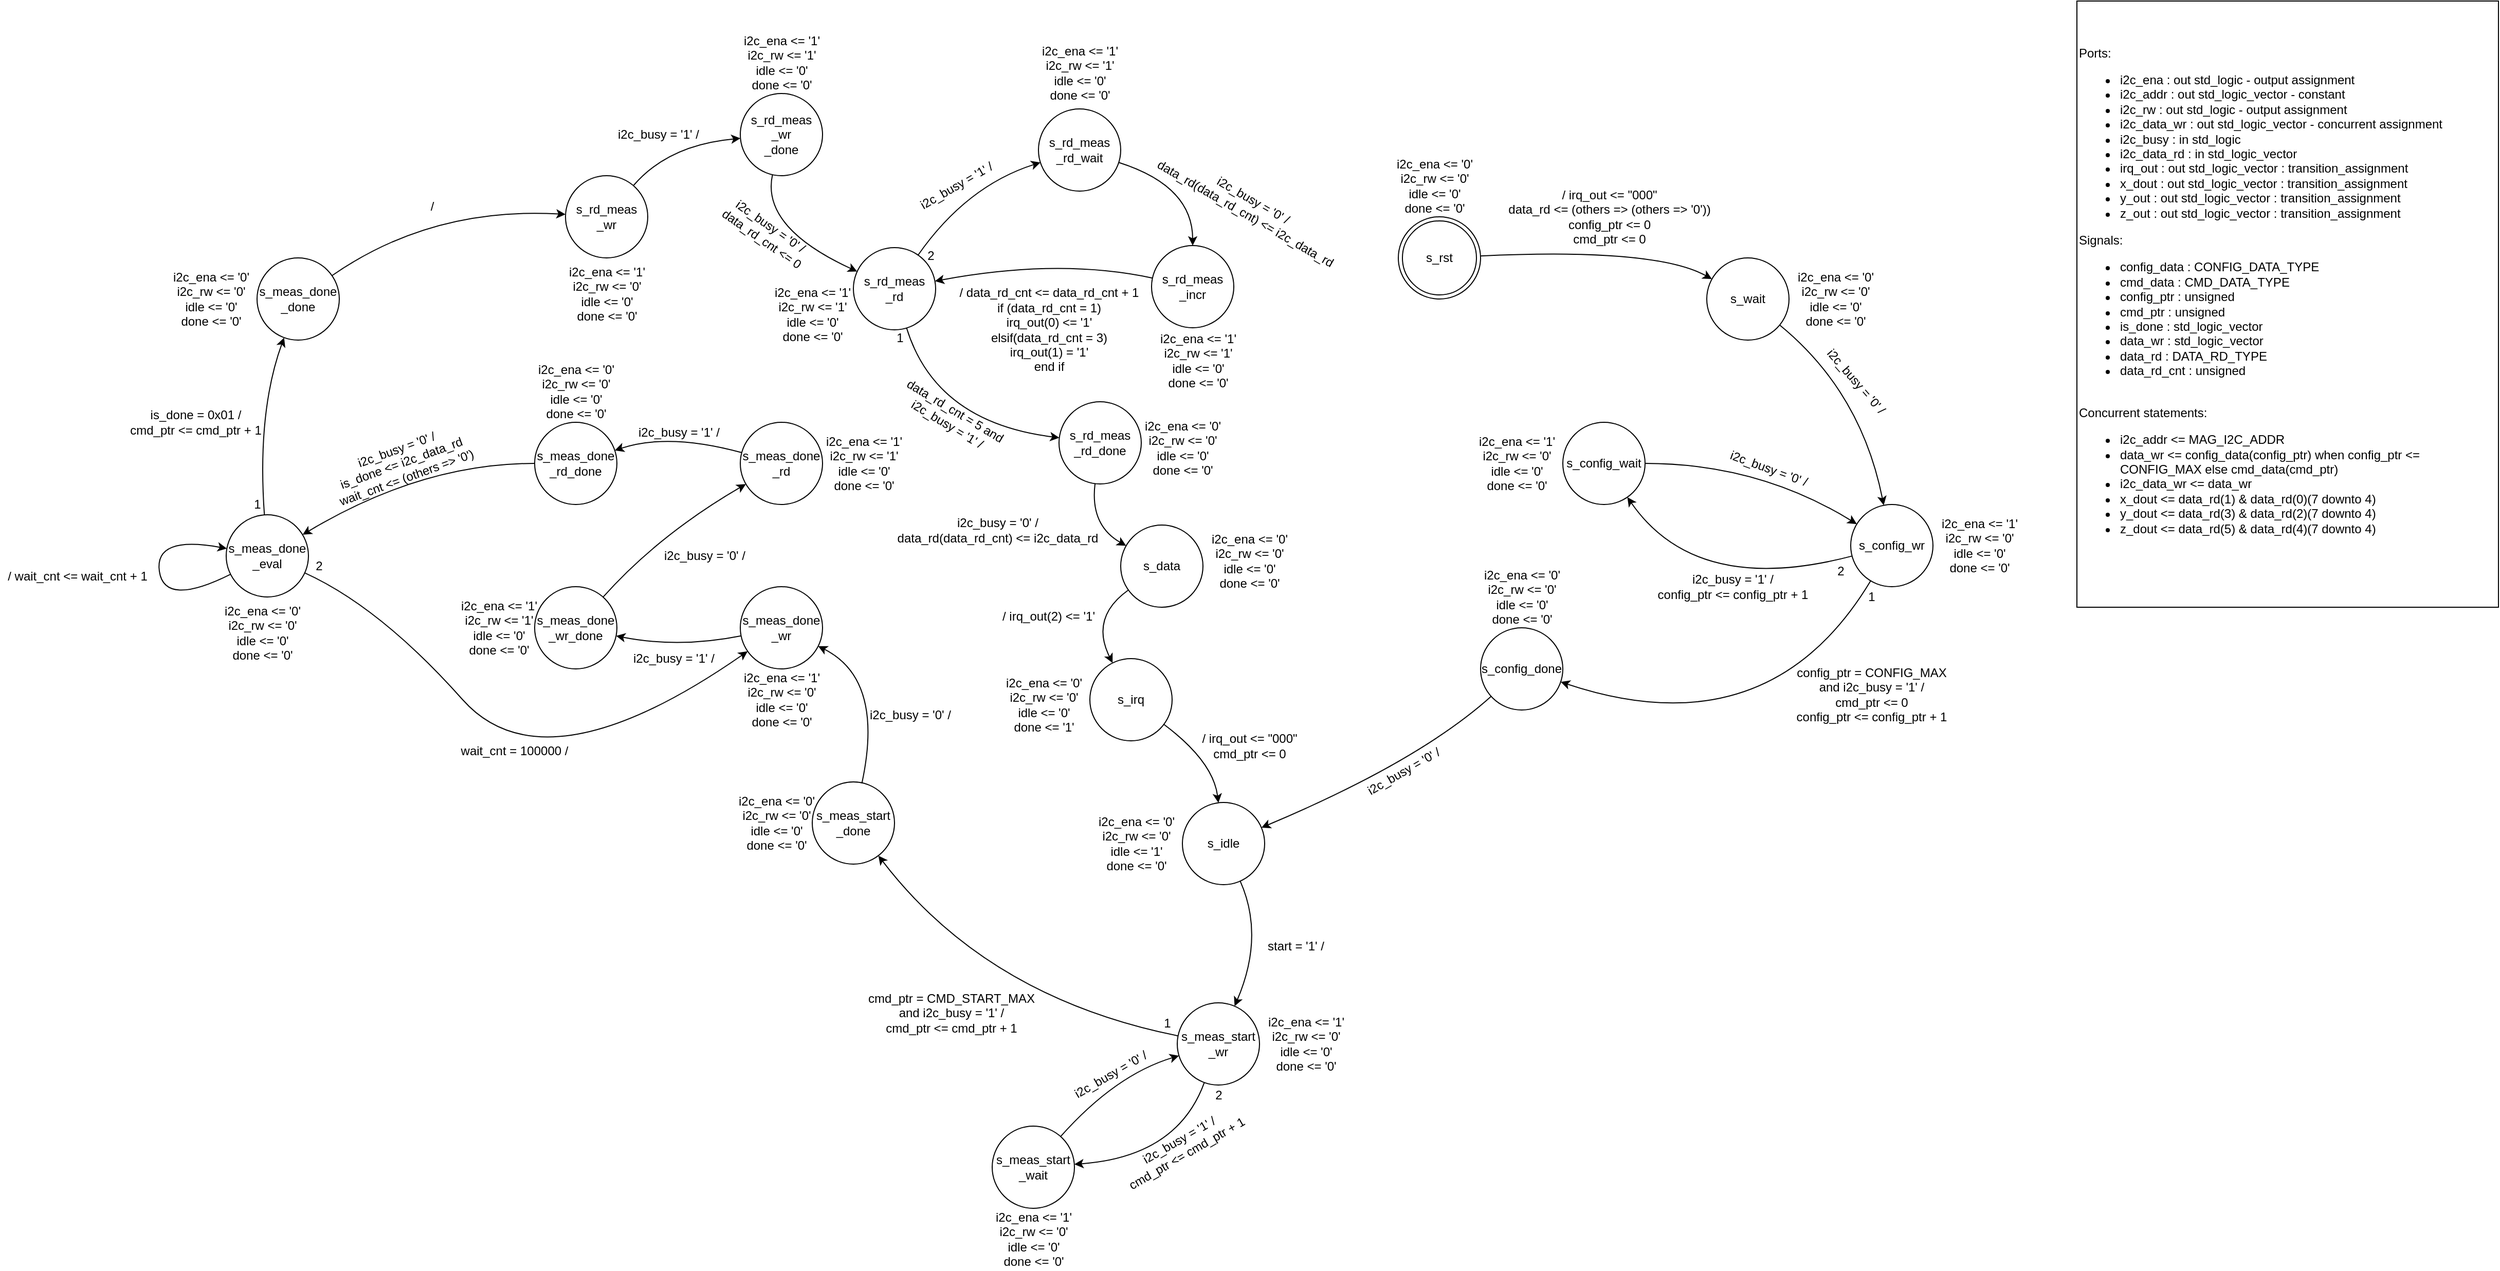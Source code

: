 <mxfile version="17.1.3" type="github">
  <diagram id="dUaKP_INnIbJ7J_q9_gv" name="Page-1">
    <mxGraphModel dx="2568" dy="961" grid="1" gridSize="10" guides="1" tooltips="1" connect="1" arrows="1" fold="1" page="1" pageScale="1" pageWidth="850" pageHeight="1100" math="0" shadow="0">
      <root>
        <mxCell id="0" />
        <mxCell id="1" parent="0" />
        <mxCell id="DeQcIR5LJ7hlBDvHYIzj-31" value="s_rst" style="ellipse;shape=doubleEllipse;whiteSpace=wrap;html=1;aspect=fixed;" vertex="1" parent="1">
          <mxGeometry x="660" y="390" width="80" height="80" as="geometry" />
        </mxCell>
        <mxCell id="DeQcIR5LJ7hlBDvHYIzj-32" value="s_config_wait" style="ellipse;whiteSpace=wrap;html=1;aspect=fixed;" vertex="1" parent="1">
          <mxGeometry x="820" y="590" width="80" height="80" as="geometry" />
        </mxCell>
        <mxCell id="DeQcIR5LJ7hlBDvHYIzj-33" value="s_config_wr" style="ellipse;whiteSpace=wrap;html=1;aspect=fixed;" vertex="1" parent="1">
          <mxGeometry x="1100" y="670" width="80" height="80" as="geometry" />
        </mxCell>
        <mxCell id="DeQcIR5LJ7hlBDvHYIzj-34" value="s_config_done" style="ellipse;whiteSpace=wrap;html=1;aspect=fixed;" vertex="1" parent="1">
          <mxGeometry x="740" y="790" width="80" height="80" as="geometry" />
        </mxCell>
        <mxCell id="DeQcIR5LJ7hlBDvHYIzj-35" value="&lt;div&gt;s_meas_start&lt;/div&gt;&lt;div&gt;_wr&lt;br&gt;&lt;/div&gt;" style="ellipse;whiteSpace=wrap;html=1;aspect=fixed;" vertex="1" parent="1">
          <mxGeometry x="445" y="1155" width="80" height="80" as="geometry" />
        </mxCell>
        <mxCell id="DeQcIR5LJ7hlBDvHYIzj-36" value="&lt;div&gt;s_meas_start&lt;/div&gt;&lt;div&gt;_wait&lt;/div&gt;" style="ellipse;whiteSpace=wrap;html=1;aspect=fixed;" vertex="1" parent="1">
          <mxGeometry x="265" y="1275" width="80" height="80" as="geometry" />
        </mxCell>
        <mxCell id="DeQcIR5LJ7hlBDvHYIzj-37" value="&lt;div&gt;s_meas_start&lt;/div&gt;&lt;div&gt;_done&lt;br&gt;&lt;/div&gt;" style="ellipse;whiteSpace=wrap;html=1;aspect=fixed;" vertex="1" parent="1">
          <mxGeometry x="90" y="940" width="80" height="80" as="geometry" />
        </mxCell>
        <mxCell id="DeQcIR5LJ7hlBDvHYIzj-38" value="&lt;div&gt;s_meas_done&lt;/div&gt;&lt;div&gt;_wr&lt;br&gt;&lt;/div&gt;" style="ellipse;whiteSpace=wrap;html=1;aspect=fixed;" vertex="1" parent="1">
          <mxGeometry x="20" y="750" width="80" height="80" as="geometry" />
        </mxCell>
        <mxCell id="DeQcIR5LJ7hlBDvHYIzj-39" value="&lt;div&gt;s_meas_done&lt;/div&gt;&lt;div&gt;_wr_done&lt;br&gt;&lt;/div&gt;" style="ellipse;whiteSpace=wrap;html=1;aspect=fixed;" vertex="1" parent="1">
          <mxGeometry x="-180" y="750" width="80" height="80" as="geometry" />
        </mxCell>
        <mxCell id="DeQcIR5LJ7hlBDvHYIzj-40" value="&lt;div&gt;s_meas_done&lt;/div&gt;&lt;div&gt;_rd&lt;br&gt;&lt;/div&gt;" style="ellipse;whiteSpace=wrap;html=1;aspect=fixed;" vertex="1" parent="1">
          <mxGeometry x="20" y="590" width="80" height="80" as="geometry" />
        </mxCell>
        <mxCell id="DeQcIR5LJ7hlBDvHYIzj-41" value="&lt;div&gt;s_meas_done&lt;/div&gt;&lt;div&gt;_rd_done&lt;br&gt;&lt;/div&gt;" style="ellipse;whiteSpace=wrap;html=1;aspect=fixed;" vertex="1" parent="1">
          <mxGeometry x="-180" y="590" width="80" height="80" as="geometry" />
        </mxCell>
        <mxCell id="DeQcIR5LJ7hlBDvHYIzj-42" value="&lt;div&gt;s_rd_meas&lt;/div&gt;&lt;div&gt;_wr&lt;br&gt;&lt;/div&gt;" style="ellipse;whiteSpace=wrap;html=1;aspect=fixed;" vertex="1" parent="1">
          <mxGeometry x="-150" y="350" width="80" height="80" as="geometry" />
        </mxCell>
        <mxCell id="DeQcIR5LJ7hlBDvHYIzj-43" value="&lt;div&gt;s_rd_meas&lt;/div&gt;&lt;div&gt;_wr&lt;br&gt;&lt;/div&gt;_done" style="ellipse;whiteSpace=wrap;html=1;aspect=fixed;" vertex="1" parent="1">
          <mxGeometry x="20" y="270" width="80" height="80" as="geometry" />
        </mxCell>
        <mxCell id="DeQcIR5LJ7hlBDvHYIzj-44" value="&lt;div&gt;s_rd_meas&lt;/div&gt;&lt;div&gt;_rd&lt;br&gt;&lt;/div&gt;" style="ellipse;whiteSpace=wrap;html=1;aspect=fixed;" vertex="1" parent="1">
          <mxGeometry x="130" y="420" width="80" height="80" as="geometry" />
        </mxCell>
        <mxCell id="DeQcIR5LJ7hlBDvHYIzj-45" value="&lt;div&gt;s_rd_meas&lt;/div&gt;&lt;div&gt;_rd_wait&lt;/div&gt;" style="ellipse;whiteSpace=wrap;html=1;aspect=fixed;" vertex="1" parent="1">
          <mxGeometry x="310" y="285" width="80" height="80" as="geometry" />
        </mxCell>
        <mxCell id="DeQcIR5LJ7hlBDvHYIzj-46" value="&lt;div&gt;s_rd_meas&lt;/div&gt;&lt;div&gt;_rd_done&lt;/div&gt;" style="ellipse;whiteSpace=wrap;html=1;aspect=fixed;" vertex="1" parent="1">
          <mxGeometry x="330" y="570" width="80" height="80" as="geometry" />
        </mxCell>
        <mxCell id="DeQcIR5LJ7hlBDvHYIzj-47" value="" style="curved=1;endArrow=classic;html=1;rounded=0;" edge="1" parent="1" source="DeQcIR5LJ7hlBDvHYIzj-31" target="DeQcIR5LJ7hlBDvHYIzj-135">
          <mxGeometry width="50" height="50" relative="1" as="geometry">
            <mxPoint x="740" y="580" as="sourcePoint" />
            <mxPoint x="1010" y="450" as="targetPoint" />
            <Array as="points">
              <mxPoint x="910" y="420" />
            </Array>
          </mxGeometry>
        </mxCell>
        <mxCell id="DeQcIR5LJ7hlBDvHYIzj-48" value="&lt;div&gt;Ports:&lt;/div&gt;&lt;div&gt;&lt;ul&gt;&lt;li&gt;i2c_ena : out std_logic - output assignment&lt;br&gt;&lt;/li&gt;&lt;li&gt;i2c_addr : out std_logic_vector - constant&lt;br&gt;&lt;/li&gt;&lt;li&gt;i2c_rw : out std_logic - output assignment&lt;br&gt;&lt;/li&gt;&lt;li&gt;i2c_data_wr : out std_logic_vector - concurrent assignment&lt;br&gt;&lt;/li&gt;&lt;li&gt;i2c_busy : in std_logic&lt;/li&gt;&lt;li&gt;i2c_data_rd : in std_logic_vector&lt;/li&gt;&lt;li&gt;irq_out : out std_logic_vector : transition_assignment&lt;br&gt;&lt;/li&gt;&lt;li&gt;x_dout : out std_logic_vector : transition_assignment&lt;br&gt;&lt;/li&gt;&lt;li&gt;y_out : out std_logic_vector : transition_assignment&lt;/li&gt;&lt;li&gt;z_out : out std_logic_vector : transition_assignment&lt;/li&gt;&lt;/ul&gt;&lt;div&gt;Signals:&lt;/div&gt;&lt;div&gt;&lt;ul&gt;&lt;li&gt;config_data : CONFIG_DATA_TYPE&lt;/li&gt;&lt;li&gt;cmd_data : CMD_DATA_TYPE&lt;br&gt;&lt;/li&gt;&lt;li&gt;config_ptr : unsigned&lt;/li&gt;&lt;li&gt;cmd_ptr : unsigned&lt;/li&gt;&lt;li&gt;is_done : std_logic_vector&lt;/li&gt;&lt;li&gt;data_wr : std_logic_vector&lt;br&gt;&lt;/li&gt;&lt;li&gt;data_rd : DATA_RD_TYPE&lt;/li&gt;&lt;li&gt;data_rd_cnt : unsigned&lt;/li&gt;&lt;/ul&gt;&lt;/div&gt;&lt;div&gt;&lt;br&gt;&lt;/div&gt;&lt;div&gt;Concurrent statements:&lt;/div&gt;&lt;div&gt;&lt;ul&gt;&lt;li&gt;i2c_addr &amp;lt;= MAG_I2C_ADDR&lt;/li&gt;&lt;li&gt;data_wr &amp;lt;= config_data(config_ptr) when config_ptr &amp;lt;= CONFIG_MAX else cmd_data(cmd_ptr)&lt;/li&gt;&lt;li&gt;i2c_data_wr &amp;lt;= data_wr&lt;/li&gt;&lt;li&gt;x_dout &amp;lt;= data_rd(1) &amp;amp; data_rd(0)(7 downto 4)&lt;/li&gt;&lt;li&gt;y_dout &amp;lt;= data_rd(3) &amp;amp; data_rd(2)(7 downto 4)&lt;/li&gt;&lt;li&gt;z_dout &amp;lt;= data_rd(5) &amp;amp; data_rd(4)(7 downto 4)&lt;/li&gt;&lt;/ul&gt;&lt;/div&gt;&lt;/div&gt;&lt;div align=&quot;left&quot;&gt;&lt;br&gt;&lt;/div&gt;" style="rounded=0;whiteSpace=wrap;html=1;align=left;" vertex="1" parent="1">
          <mxGeometry x="1320" y="180" width="410" height="590" as="geometry" />
        </mxCell>
        <mxCell id="DeQcIR5LJ7hlBDvHYIzj-49" value="&lt;div&gt;i2c_ena &amp;lt;= &#39;0&#39;&lt;/div&gt;&lt;div&gt;i2c_rw &amp;lt;= &#39;0&#39;&lt;br&gt;&lt;/div&gt;&lt;div&gt;idle &amp;lt;= &#39;0&#39;&lt;/div&gt;&lt;div&gt;done &amp;lt;= &#39;0&#39;&lt;br&gt;&lt;/div&gt;" style="text;html=1;align=center;verticalAlign=middle;resizable=0;points=[];autosize=1;strokeColor=none;fillColor=none;" vertex="1" parent="1">
          <mxGeometry x="650" y="330" width="90" height="60" as="geometry" />
        </mxCell>
        <mxCell id="DeQcIR5LJ7hlBDvHYIzj-50" value="/ irq_out &amp;lt;= &quot;000&quot;&lt;br&gt;data_rd &amp;lt;= (others =&amp;gt; (others =&amp;gt; &#39;0&#39;))&lt;br&gt;&lt;div&gt;config_ptr &amp;lt;= 0&lt;/div&gt;&lt;div&gt;cmd_ptr &amp;lt;= 0&lt;br&gt;&lt;/div&gt;" style="text;html=1;align=center;verticalAlign=middle;resizable=0;points=[];autosize=1;strokeColor=none;fillColor=none;" vertex="1" parent="1">
          <mxGeometry x="760" y="360" width="210" height="60" as="geometry" />
        </mxCell>
        <mxCell id="DeQcIR5LJ7hlBDvHYIzj-51" value="" style="curved=1;endArrow=classic;html=1;rounded=0;" edge="1" parent="1" source="DeQcIR5LJ7hlBDvHYIzj-32" target="DeQcIR5LJ7hlBDvHYIzj-33">
          <mxGeometry width="50" height="50" relative="1" as="geometry">
            <mxPoint x="1040" y="630" as="sourcePoint" />
            <mxPoint x="1090" y="580" as="targetPoint" />
            <Array as="points">
              <mxPoint x="1010" y="630" />
            </Array>
          </mxGeometry>
        </mxCell>
        <mxCell id="DeQcIR5LJ7hlBDvHYIzj-52" value="i2c_busy = &#39;0&#39; /" style="text;html=1;align=center;verticalAlign=middle;resizable=0;points=[];autosize=1;strokeColor=none;fillColor=none;rotation=20;" vertex="1" parent="1">
          <mxGeometry x="975" y="625" width="90" height="20" as="geometry" />
        </mxCell>
        <mxCell id="DeQcIR5LJ7hlBDvHYIzj-53" value="&lt;div&gt;i2c_ena &amp;lt;= &#39;1&#39;&lt;/div&gt;&lt;div&gt;i2c_rw &amp;lt;= &#39;0&#39;&lt;br&gt;&lt;/div&gt;&lt;div&gt;idle &amp;lt;= &#39;0&#39;&lt;/div&gt;&lt;div&gt;done &amp;lt;= &#39;0&#39;&lt;/div&gt;" style="text;html=1;align=center;verticalAlign=middle;resizable=0;points=[];autosize=1;strokeColor=none;fillColor=none;" vertex="1" parent="1">
          <mxGeometry x="730" y="600" width="90" height="60" as="geometry" />
        </mxCell>
        <mxCell id="DeQcIR5LJ7hlBDvHYIzj-54" value="&lt;div&gt;i2c_ena &amp;lt;= &#39;1&#39;&lt;/div&gt;&lt;div&gt;i2c_rw &amp;lt;= &#39;0&#39;&lt;br&gt;&lt;/div&gt;&lt;div&gt;idle &amp;lt;= &#39;0&#39;&lt;/div&gt;done &amp;lt;= &#39;0&#39;" style="text;html=1;align=center;verticalAlign=middle;resizable=0;points=[];autosize=1;strokeColor=none;fillColor=none;" vertex="1" parent="1">
          <mxGeometry x="1180" y="680" width="90" height="60" as="geometry" />
        </mxCell>
        <mxCell id="DeQcIR5LJ7hlBDvHYIzj-55" value="" style="curved=1;endArrow=classic;html=1;rounded=0;" edge="1" parent="1" source="DeQcIR5LJ7hlBDvHYIzj-33" target="DeQcIR5LJ7hlBDvHYIzj-32">
          <mxGeometry width="50" height="50" relative="1" as="geometry">
            <mxPoint x="950" y="790" as="sourcePoint" />
            <mxPoint x="1000" y="740" as="targetPoint" />
            <Array as="points">
              <mxPoint x="950" y="760" />
            </Array>
          </mxGeometry>
        </mxCell>
        <mxCell id="DeQcIR5LJ7hlBDvHYIzj-56" value="&lt;div&gt;i2c_busy = &#39;1&#39; / &lt;br&gt;&lt;/div&gt;&lt;div&gt;config_ptr &amp;lt;= config_ptr + 1&lt;/div&gt;" style="text;html=1;align=center;verticalAlign=middle;resizable=0;points=[];autosize=1;strokeColor=none;fillColor=none;" vertex="1" parent="1">
          <mxGeometry x="905" y="735" width="160" height="30" as="geometry" />
        </mxCell>
        <mxCell id="DeQcIR5LJ7hlBDvHYIzj-57" value="" style="curved=1;endArrow=classic;html=1;rounded=0;" edge="1" parent="1" source="DeQcIR5LJ7hlBDvHYIzj-33" target="DeQcIR5LJ7hlBDvHYIzj-34">
          <mxGeometry width="50" height="50" relative="1" as="geometry">
            <mxPoint x="670" y="740" as="sourcePoint" />
            <mxPoint x="720" y="690" as="targetPoint" />
            <Array as="points">
              <mxPoint x="1020" y="910" />
            </Array>
          </mxGeometry>
        </mxCell>
        <mxCell id="DeQcIR5LJ7hlBDvHYIzj-58" value="&lt;div&gt;config_ptr = CONFIG_MAX &lt;br&gt;&lt;/div&gt;&lt;div&gt;and i2c_busy = &#39;1&#39; /&lt;/div&gt;&lt;div&gt;cmd_ptr &amp;lt;= 0&lt;br&gt;&lt;/div&gt;&lt;div&gt;config_ptr &amp;lt;= config_ptr + 1&lt;/div&gt;" style="text;html=1;align=center;verticalAlign=middle;resizable=0;points=[];autosize=1;strokeColor=none;fillColor=none;" vertex="1" parent="1">
          <mxGeometry x="1040" y="825" width="160" height="60" as="geometry" />
        </mxCell>
        <mxCell id="DeQcIR5LJ7hlBDvHYIzj-59" value="&lt;div&gt;i2c_ena &amp;lt;= &#39;0&#39;&lt;/div&gt;&lt;div&gt;i2c_rw &amp;lt;= &#39;0&#39;&lt;br&gt;&lt;/div&gt;&lt;div&gt;idle &amp;lt;= &#39;0&#39;&lt;/div&gt;done &amp;lt;= &#39;0&#39;" style="text;html=1;align=center;verticalAlign=middle;resizable=0;points=[];autosize=1;strokeColor=none;fillColor=none;" vertex="1" parent="1">
          <mxGeometry x="735" y="730" width="90" height="60" as="geometry" />
        </mxCell>
        <mxCell id="DeQcIR5LJ7hlBDvHYIzj-60" value="" style="curved=1;endArrow=classic;html=1;rounded=0;" edge="1" parent="1" source="DeQcIR5LJ7hlBDvHYIzj-34" target="DeQcIR5LJ7hlBDvHYIzj-146">
          <mxGeometry width="50" height="50" relative="1" as="geometry">
            <mxPoint x="730" y="990" as="sourcePoint" />
            <mxPoint x="780" y="940" as="targetPoint" />
            <Array as="points">
              <mxPoint x="680" y="920" />
            </Array>
          </mxGeometry>
        </mxCell>
        <mxCell id="DeQcIR5LJ7hlBDvHYIzj-61" value="i2c_busy = &#39;0&#39; /" style="text;html=1;align=center;verticalAlign=middle;resizable=0;points=[];autosize=1;strokeColor=none;fillColor=none;rotation=-30;" vertex="1" parent="1">
          <mxGeometry x="620" y="920" width="90" height="20" as="geometry" />
        </mxCell>
        <mxCell id="DeQcIR5LJ7hlBDvHYIzj-62" value="&lt;div&gt;i2c_ena &amp;lt;= &#39;1&#39;&lt;/div&gt;&lt;div&gt;i2c_rw &amp;lt;= &#39;0&#39;&lt;br&gt;&lt;/div&gt;&lt;div&gt;idle &amp;lt;= &#39;0&#39;&lt;/div&gt;done &amp;lt;= &#39;0&#39;" style="text;html=1;align=center;verticalAlign=middle;resizable=0;points=[];autosize=1;strokeColor=none;fillColor=none;" vertex="1" parent="1">
          <mxGeometry x="525" y="1165" width="90" height="60" as="geometry" />
        </mxCell>
        <mxCell id="DeQcIR5LJ7hlBDvHYIzj-63" value="" style="curved=1;endArrow=classic;html=1;rounded=0;" edge="1" parent="1" source="DeQcIR5LJ7hlBDvHYIzj-35" target="DeQcIR5LJ7hlBDvHYIzj-36">
          <mxGeometry width="50" height="50" relative="1" as="geometry">
            <mxPoint x="405" y="1305" as="sourcePoint" />
            <mxPoint x="455" y="1255" as="targetPoint" />
            <Array as="points">
              <mxPoint x="445" y="1305" />
            </Array>
          </mxGeometry>
        </mxCell>
        <mxCell id="DeQcIR5LJ7hlBDvHYIzj-64" value="&lt;div&gt;i2c_busy = &#39;1&#39; / &lt;br&gt;&lt;/div&gt;cmd_ptr &amp;lt;= cmd_ptr + 1" style="text;html=1;align=center;verticalAlign=middle;resizable=0;points=[];autosize=1;strokeColor=none;fillColor=none;rotation=-30;" vertex="1" parent="1">
          <mxGeometry x="380" y="1280" width="140" height="30" as="geometry" />
        </mxCell>
        <mxCell id="DeQcIR5LJ7hlBDvHYIzj-65" value="" style="curved=1;endArrow=classic;html=1;rounded=0;" edge="1" parent="1" source="DeQcIR5LJ7hlBDvHYIzj-36" target="DeQcIR5LJ7hlBDvHYIzj-35">
          <mxGeometry width="50" height="50" relative="1" as="geometry">
            <mxPoint x="285" y="1245" as="sourcePoint" />
            <mxPoint x="335" y="1195" as="targetPoint" />
            <Array as="points">
              <mxPoint x="385" y="1225" />
            </Array>
          </mxGeometry>
        </mxCell>
        <mxCell id="DeQcIR5LJ7hlBDvHYIzj-66" value="i2c_busy = &#39;0&#39; /" style="text;html=1;align=center;verticalAlign=middle;resizable=0;points=[];autosize=1;strokeColor=none;fillColor=none;rotation=-30;" vertex="1" parent="1">
          <mxGeometry x="335" y="1215" width="90" height="20" as="geometry" />
        </mxCell>
        <mxCell id="DeQcIR5LJ7hlBDvHYIzj-67" value="&lt;div&gt;i2c_ena &amp;lt;= &#39;1&#39;&lt;/div&gt;&lt;div&gt;i2c_rw &amp;lt;= &#39;0&#39;&lt;br&gt;&lt;/div&gt;&lt;div&gt;idle &amp;lt;= &#39;0&#39;&lt;/div&gt;done &amp;lt;= &#39;0&#39;" style="text;html=1;align=center;verticalAlign=middle;resizable=0;points=[];autosize=1;strokeColor=none;fillColor=none;" vertex="1" parent="1">
          <mxGeometry x="260" y="1355" width="90" height="60" as="geometry" />
        </mxCell>
        <mxCell id="DeQcIR5LJ7hlBDvHYIzj-68" value="" style="curved=1;endArrow=classic;html=1;rounded=0;" edge="1" parent="1" source="DeQcIR5LJ7hlBDvHYIzj-35" target="DeQcIR5LJ7hlBDvHYIzj-37">
          <mxGeometry width="50" height="50" relative="1" as="geometry">
            <mxPoint x="170" y="1010" as="sourcePoint" />
            <mxPoint x="220" y="960" as="targetPoint" />
            <Array as="points">
              <mxPoint x="260" y="1150" />
            </Array>
          </mxGeometry>
        </mxCell>
        <mxCell id="DeQcIR5LJ7hlBDvHYIzj-69" value="1" style="text;html=1;align=center;verticalAlign=middle;resizable=0;points=[];autosize=1;strokeColor=none;fillColor=none;" vertex="1" parent="1">
          <mxGeometry x="1110" y="750" width="20" height="20" as="geometry" />
        </mxCell>
        <mxCell id="DeQcIR5LJ7hlBDvHYIzj-70" value="2" style="text;html=1;align=center;verticalAlign=middle;resizable=0;points=[];autosize=1;strokeColor=none;fillColor=none;" vertex="1" parent="1">
          <mxGeometry x="1080" y="725" width="20" height="20" as="geometry" />
        </mxCell>
        <mxCell id="DeQcIR5LJ7hlBDvHYIzj-71" value="1" style="text;html=1;align=center;verticalAlign=middle;resizable=0;points=[];autosize=1;strokeColor=none;fillColor=none;" vertex="1" parent="1">
          <mxGeometry x="425" y="1165" width="20" height="20" as="geometry" />
        </mxCell>
        <mxCell id="DeQcIR5LJ7hlBDvHYIzj-72" value="&lt;div&gt;cmd_ptr = CMD_START_MAX&lt;br&gt;&lt;/div&gt;&lt;div&gt;and i2c_busy = &#39;1&#39; /&lt;/div&gt;&lt;div&gt;cmd_ptr &amp;lt;= cmd_ptr + 1&lt;/div&gt;" style="text;html=1;align=center;verticalAlign=middle;resizable=0;points=[];autosize=1;strokeColor=none;fillColor=none;" vertex="1" parent="1">
          <mxGeometry x="135" y="1140" width="180" height="50" as="geometry" />
        </mxCell>
        <mxCell id="DeQcIR5LJ7hlBDvHYIzj-73" value="2" style="text;html=1;align=center;verticalAlign=middle;resizable=0;points=[];autosize=1;strokeColor=none;fillColor=none;" vertex="1" parent="1">
          <mxGeometry x="475" y="1235" width="20" height="20" as="geometry" />
        </mxCell>
        <mxCell id="DeQcIR5LJ7hlBDvHYIzj-74" value="" style="curved=1;endArrow=classic;html=1;rounded=0;" edge="1" parent="1" source="DeQcIR5LJ7hlBDvHYIzj-37" target="DeQcIR5LJ7hlBDvHYIzj-38">
          <mxGeometry width="50" height="50" relative="1" as="geometry">
            <mxPoint x="120" y="850" as="sourcePoint" />
            <mxPoint x="170" y="800" as="targetPoint" />
            <Array as="points">
              <mxPoint x="160" y="840" />
            </Array>
          </mxGeometry>
        </mxCell>
        <mxCell id="DeQcIR5LJ7hlBDvHYIzj-75" value="i2c_busy = &#39;0&#39; /" style="text;html=1;align=center;verticalAlign=middle;resizable=0;points=[];autosize=1;strokeColor=none;fillColor=none;" vertex="1" parent="1">
          <mxGeometry x="140" y="865" width="90" height="20" as="geometry" />
        </mxCell>
        <mxCell id="DeQcIR5LJ7hlBDvHYIzj-76" value="&lt;div&gt;i2c_ena &amp;lt;= &#39;0&#39;&lt;/div&gt;&lt;div&gt;i2c_rw &amp;lt;= &#39;0&#39;&lt;br&gt;&lt;/div&gt;&lt;div&gt;idle &amp;lt;= &#39;0&#39;&lt;/div&gt;done &amp;lt;= &#39;0&#39;" style="text;html=1;align=center;verticalAlign=middle;resizable=0;points=[];autosize=1;strokeColor=none;fillColor=none;" vertex="1" parent="1">
          <mxGeometry x="10" y="950" width="90" height="60" as="geometry" />
        </mxCell>
        <mxCell id="DeQcIR5LJ7hlBDvHYIzj-77" value="&lt;div&gt;i2c_ena &amp;lt;= &#39;1&#39;&lt;/div&gt;&lt;div&gt;i2c_rw &amp;lt;= &#39;0&#39;&lt;br&gt;&lt;/div&gt;&lt;div&gt;idle &amp;lt;= &#39;0&#39;&lt;/div&gt;done &amp;lt;= &#39;0&#39;" style="text;html=1;align=center;verticalAlign=middle;resizable=0;points=[];autosize=1;strokeColor=none;fillColor=none;" vertex="1" parent="1">
          <mxGeometry x="15" y="830" width="90" height="60" as="geometry" />
        </mxCell>
        <mxCell id="DeQcIR5LJ7hlBDvHYIzj-78" value="" style="curved=1;endArrow=classic;html=1;rounded=0;" edge="1" parent="1" source="DeQcIR5LJ7hlBDvHYIzj-38" target="DeQcIR5LJ7hlBDvHYIzj-39">
          <mxGeometry width="50" height="50" relative="1" as="geometry">
            <mxPoint x="-90" y="770" as="sourcePoint" />
            <mxPoint x="-40" y="720" as="targetPoint" />
            <Array as="points">
              <mxPoint x="-40" y="810" />
            </Array>
          </mxGeometry>
        </mxCell>
        <mxCell id="DeQcIR5LJ7hlBDvHYIzj-79" value="&lt;div&gt;i2c_busy = &#39;1&#39; / &lt;br&gt;&lt;/div&gt;" style="text;html=1;align=center;verticalAlign=middle;resizable=0;points=[];autosize=1;strokeColor=none;fillColor=none;" vertex="1" parent="1">
          <mxGeometry x="-90" y="810" width="90" height="20" as="geometry" />
        </mxCell>
        <mxCell id="DeQcIR5LJ7hlBDvHYIzj-80" value="" style="curved=1;endArrow=classic;html=1;rounded=0;" edge="1" parent="1" source="DeQcIR5LJ7hlBDvHYIzj-39" target="DeQcIR5LJ7hlBDvHYIzj-40">
          <mxGeometry width="50" height="50" relative="1" as="geometry">
            <mxPoint x="-90" y="720" as="sourcePoint" />
            <mxPoint x="-40" y="670" as="targetPoint" />
            <Array as="points">
              <mxPoint x="-60" y="700" />
            </Array>
          </mxGeometry>
        </mxCell>
        <mxCell id="DeQcIR5LJ7hlBDvHYIzj-81" value="i2c_busy = &#39;0&#39; /" style="text;html=1;align=center;verticalAlign=middle;resizable=0;points=[];autosize=1;strokeColor=none;fillColor=none;" vertex="1" parent="1">
          <mxGeometry x="-60" y="710" width="90" height="20" as="geometry" />
        </mxCell>
        <mxCell id="DeQcIR5LJ7hlBDvHYIzj-82" value="&lt;div&gt;i2c_ena &amp;lt;= &#39;1&#39;&lt;/div&gt;&lt;div&gt;i2c_rw &amp;lt;= &#39;1&#39;&lt;br&gt;&lt;/div&gt;&lt;div&gt;idle &amp;lt;= &#39;0&#39;&lt;/div&gt;done &amp;lt;= &#39;0&#39;" style="text;html=1;align=center;verticalAlign=middle;resizable=0;points=[];autosize=1;strokeColor=none;fillColor=none;" vertex="1" parent="1">
          <mxGeometry x="-260" y="760" width="90" height="60" as="geometry" />
        </mxCell>
        <mxCell id="DeQcIR5LJ7hlBDvHYIzj-84" value="&lt;div&gt;i2c_ena &amp;lt;= &#39;1&#39;&lt;/div&gt;&lt;div&gt;i2c_rw &amp;lt;= &#39;1&#39;&lt;br&gt;&lt;/div&gt;&lt;div&gt;idle &amp;lt;= &#39;0&#39;&lt;/div&gt;done &amp;lt;= &#39;0&#39;" style="text;html=1;align=center;verticalAlign=middle;resizable=0;points=[];autosize=1;strokeColor=none;fillColor=none;" vertex="1" parent="1">
          <mxGeometry x="95" y="600" width="90" height="60" as="geometry" />
        </mxCell>
        <mxCell id="DeQcIR5LJ7hlBDvHYIzj-85" value="" style="curved=1;endArrow=classic;html=1;rounded=0;" edge="1" parent="1" source="DeQcIR5LJ7hlBDvHYIzj-40" target="DeQcIR5LJ7hlBDvHYIzj-41">
          <mxGeometry width="50" height="50" relative="1" as="geometry">
            <mxPoint x="-140" y="600" as="sourcePoint" />
            <mxPoint x="-90" y="550" as="targetPoint" />
            <Array as="points">
              <mxPoint x="-50" y="600" />
            </Array>
          </mxGeometry>
        </mxCell>
        <mxCell id="DeQcIR5LJ7hlBDvHYIzj-86" value="&lt;div&gt;i2c_busy = &#39;1&#39; / &lt;br&gt;&lt;/div&gt;" style="text;html=1;align=center;verticalAlign=middle;resizable=0;points=[];autosize=1;strokeColor=none;fillColor=none;" vertex="1" parent="1">
          <mxGeometry x="-85" y="590" width="90" height="20" as="geometry" />
        </mxCell>
        <mxCell id="DeQcIR5LJ7hlBDvHYIzj-87" value="&lt;div&gt;s_meas_done&lt;/div&gt;&lt;div&gt;_eval&lt;br&gt;&lt;/div&gt;" style="ellipse;whiteSpace=wrap;html=1;aspect=fixed;" vertex="1" parent="1">
          <mxGeometry x="-480" y="680" width="80" height="80" as="geometry" />
        </mxCell>
        <mxCell id="DeQcIR5LJ7hlBDvHYIzj-88" value="" style="curved=1;endArrow=classic;html=1;rounded=0;" edge="1" parent="1" source="DeQcIR5LJ7hlBDvHYIzj-41" target="DeQcIR5LJ7hlBDvHYIzj-87">
          <mxGeometry width="50" height="50" relative="1" as="geometry">
            <mxPoint x="-370" y="650" as="sourcePoint" />
            <mxPoint x="-320" y="600" as="targetPoint" />
            <Array as="points">
              <mxPoint x="-290" y="630" />
            </Array>
          </mxGeometry>
        </mxCell>
        <mxCell id="DeQcIR5LJ7hlBDvHYIzj-89" value="&lt;div&gt;i2c_busy = &#39;0&#39; /&lt;/div&gt;&lt;div&gt;is_done &amp;lt;= i2c_data_rd&lt;/div&gt;&lt;div&gt;wait_cnt &amp;lt;= (others =&amp;gt; &#39;0&#39;)&lt;br&gt;&lt;/div&gt;" style="text;html=1;align=center;verticalAlign=middle;resizable=0;points=[];autosize=1;strokeColor=none;fillColor=none;rotation=-20;" vertex="1" parent="1">
          <mxGeometry x="-385" y="605" width="150" height="50" as="geometry" />
        </mxCell>
        <mxCell id="DeQcIR5LJ7hlBDvHYIzj-91" value="&lt;div&gt;i2c_ena &amp;lt;= &#39;0&#39;&lt;/div&gt;&lt;div&gt;i2c_rw &amp;lt;= &#39;0&#39;&lt;br&gt;&lt;/div&gt;&lt;div&gt;&lt;div&gt;idle &amp;lt;= &#39;0&#39;&lt;/div&gt;done &amp;lt;= &#39;0&#39;&lt;/div&gt;" style="text;html=1;align=center;verticalAlign=middle;resizable=0;points=[];autosize=1;strokeColor=none;fillColor=none;" vertex="1" parent="1">
          <mxGeometry x="-185" y="530" width="90" height="60" as="geometry" />
        </mxCell>
        <mxCell id="DeQcIR5LJ7hlBDvHYIzj-92" value="" style="curved=1;endArrow=classic;html=1;rounded=0;" edge="1" parent="1" source="DeQcIR5LJ7hlBDvHYIzj-87" target="DeQcIR5LJ7hlBDvHYIzj-94">
          <mxGeometry width="50" height="50" relative="1" as="geometry">
            <mxPoint x="-510" y="630" as="sourcePoint" />
            <mxPoint x="-460" y="580" as="targetPoint" />
            <Array as="points">
              <mxPoint x="-450" y="580" />
            </Array>
          </mxGeometry>
        </mxCell>
        <mxCell id="DeQcIR5LJ7hlBDvHYIzj-93" value="&lt;div&gt;is_done = 0x01 /&lt;/div&gt;cmd_ptr &amp;lt;= cmd_ptr + 1" style="text;html=1;align=center;verticalAlign=middle;resizable=0;points=[];autosize=1;strokeColor=none;fillColor=none;" vertex="1" parent="1">
          <mxGeometry x="-580" y="575" width="140" height="30" as="geometry" />
        </mxCell>
        <mxCell id="DeQcIR5LJ7hlBDvHYIzj-94" value="&lt;div&gt;s_meas_done&lt;/div&gt;&lt;div&gt;_done&lt;br&gt;&lt;/div&gt;" style="ellipse;whiteSpace=wrap;html=1;aspect=fixed;" vertex="1" parent="1">
          <mxGeometry x="-450" y="430" width="80" height="80" as="geometry" />
        </mxCell>
        <mxCell id="DeQcIR5LJ7hlBDvHYIzj-95" value="&lt;div&gt;i2c_ena &amp;lt;= &#39;0&#39;&lt;/div&gt;&lt;div&gt;i2c_rw &amp;lt;= &#39;0&#39;&lt;br&gt;&lt;/div&gt;&lt;div&gt;idle &amp;lt;= &#39;0&#39;&lt;/div&gt;done &amp;lt;= &#39;0&#39;" style="text;html=1;align=center;verticalAlign=middle;resizable=0;points=[];autosize=1;strokeColor=none;fillColor=none;" vertex="1" parent="1">
          <mxGeometry x="-490" y="765" width="90" height="60" as="geometry" />
        </mxCell>
        <mxCell id="DeQcIR5LJ7hlBDvHYIzj-96" value="&lt;div&gt;i2c_ena &amp;lt;= &#39;0&#39;&lt;/div&gt;&lt;div&gt;i2c_rw &amp;lt;= &#39;0&#39;&lt;br&gt;&lt;/div&gt;&lt;div&gt;idle &amp;lt;= &#39;0&#39;&lt;/div&gt;done &amp;lt;= &#39;0&#39;" style="text;html=1;align=center;verticalAlign=middle;resizable=0;points=[];autosize=1;strokeColor=none;fillColor=none;" vertex="1" parent="1">
          <mxGeometry x="-540" y="440" width="90" height="60" as="geometry" />
        </mxCell>
        <mxCell id="DeQcIR5LJ7hlBDvHYIzj-97" value="" style="curved=1;endArrow=classic;html=1;rounded=0;" edge="1" parent="1" source="DeQcIR5LJ7hlBDvHYIzj-87" target="DeQcIR5LJ7hlBDvHYIzj-38">
          <mxGeometry width="50" height="50" relative="1" as="geometry">
            <mxPoint x="-442.752" y="680.095" as="sourcePoint" />
            <mxPoint x="-270" y="860" as="targetPoint" />
            <Array as="points">
              <mxPoint x="-330" y="770" />
              <mxPoint x="-170" y="950" />
            </Array>
          </mxGeometry>
        </mxCell>
        <mxCell id="DeQcIR5LJ7hlBDvHYIzj-98" value="1" style="text;html=1;align=center;verticalAlign=middle;resizable=0;points=[];autosize=1;strokeColor=none;fillColor=none;" vertex="1" parent="1">
          <mxGeometry x="-460" y="660" width="20" height="20" as="geometry" />
        </mxCell>
        <mxCell id="DeQcIR5LJ7hlBDvHYIzj-99" value="wait_cnt = 100000 / " style="text;html=1;align=center;verticalAlign=middle;resizable=0;points=[];autosize=1;strokeColor=none;fillColor=none;" vertex="1" parent="1">
          <mxGeometry x="-260" y="900" width="120" height="20" as="geometry" />
        </mxCell>
        <mxCell id="DeQcIR5LJ7hlBDvHYIzj-100" value="2" style="text;html=1;align=center;verticalAlign=middle;resizable=0;points=[];autosize=1;strokeColor=none;fillColor=none;" vertex="1" parent="1">
          <mxGeometry x="-400" y="720" width="20" height="20" as="geometry" />
        </mxCell>
        <mxCell id="DeQcIR5LJ7hlBDvHYIzj-101" value="" style="curved=1;endArrow=classic;html=1;rounded=0;" edge="1" parent="1" source="DeQcIR5LJ7hlBDvHYIzj-94" target="DeQcIR5LJ7hlBDvHYIzj-42">
          <mxGeometry width="50" height="50" relative="1" as="geometry">
            <mxPoint x="-320" y="390" as="sourcePoint" />
            <mxPoint x="-270" y="340" as="targetPoint" />
            <Array as="points">
              <mxPoint x="-280" y="380" />
            </Array>
          </mxGeometry>
        </mxCell>
        <mxCell id="DeQcIR5LJ7hlBDvHYIzj-102" value="/" style="text;html=1;align=center;verticalAlign=middle;resizable=0;points=[];autosize=1;strokeColor=none;fillColor=none;" vertex="1" parent="1">
          <mxGeometry x="-290" y="370" width="20" height="20" as="geometry" />
        </mxCell>
        <mxCell id="DeQcIR5LJ7hlBDvHYIzj-103" value="&lt;div&gt;i2c_ena &amp;lt;= &#39;1&#39;&lt;/div&gt;&lt;div&gt;i2c_rw &amp;lt;= &#39;0&#39;&lt;br&gt;&lt;/div&gt;&lt;div&gt;idle &amp;lt;= &#39;0&#39;&lt;/div&gt;done &amp;lt;= &#39;0&#39;" style="text;html=1;align=center;verticalAlign=middle;resizable=0;points=[];autosize=1;strokeColor=none;fillColor=none;" vertex="1" parent="1">
          <mxGeometry x="-155" y="435" width="90" height="60" as="geometry" />
        </mxCell>
        <mxCell id="DeQcIR5LJ7hlBDvHYIzj-104" value="" style="curved=1;endArrow=classic;html=1;rounded=0;" edge="1" parent="1" source="DeQcIR5LJ7hlBDvHYIzj-42" target="DeQcIR5LJ7hlBDvHYIzj-43">
          <mxGeometry width="50" height="50" relative="1" as="geometry">
            <mxPoint x="-100" y="270" as="sourcePoint" />
            <mxPoint x="-50" y="220" as="targetPoint" />
            <Array as="points">
              <mxPoint x="-50" y="320" />
            </Array>
          </mxGeometry>
        </mxCell>
        <mxCell id="DeQcIR5LJ7hlBDvHYIzj-105" value="&lt;div&gt;i2c_busy = &#39;1&#39; / &lt;br&gt;&lt;/div&gt;" style="text;html=1;align=center;verticalAlign=middle;resizable=0;points=[];autosize=1;strokeColor=none;fillColor=none;" vertex="1" parent="1">
          <mxGeometry x="-105" y="300" width="90" height="20" as="geometry" />
        </mxCell>
        <mxCell id="DeQcIR5LJ7hlBDvHYIzj-106" value="&lt;div&gt;i2c_ena &amp;lt;= &#39;1&#39;&lt;/div&gt;&lt;div&gt;i2c_rw &amp;lt;= &#39;1&#39;&lt;br&gt;&lt;/div&gt;&lt;div&gt;idle &amp;lt;= &#39;0&#39;&lt;/div&gt;done &amp;lt;= &#39;0&#39;" style="text;html=1;align=center;verticalAlign=middle;resizable=0;points=[];autosize=1;strokeColor=none;fillColor=none;" vertex="1" parent="1">
          <mxGeometry x="15" y="210" width="90" height="60" as="geometry" />
        </mxCell>
        <mxCell id="DeQcIR5LJ7hlBDvHYIzj-107" value="" style="curved=1;endArrow=classic;html=1;rounded=0;" edge="1" parent="1" source="DeQcIR5LJ7hlBDvHYIzj-43" target="DeQcIR5LJ7hlBDvHYIzj-44">
          <mxGeometry width="50" height="50" relative="1" as="geometry">
            <mxPoint y="410" as="sourcePoint" />
            <mxPoint x="50" y="360" as="targetPoint" />
            <Array as="points">
              <mxPoint x="40" y="400" />
            </Array>
          </mxGeometry>
        </mxCell>
        <mxCell id="DeQcIR5LJ7hlBDvHYIzj-108" value="&lt;div&gt;i2c_busy = &#39;0&#39; / &lt;br&gt;&lt;/div&gt;&lt;div&gt;data_rd_cnt &amp;lt;= 0&lt;/div&gt;" style="text;html=1;align=center;verticalAlign=middle;resizable=0;points=[];autosize=1;strokeColor=none;fillColor=none;rotation=35;" vertex="1" parent="1">
          <mxGeometry x="-10" y="390" width="110" height="30" as="geometry" />
        </mxCell>
        <mxCell id="DeQcIR5LJ7hlBDvHYIzj-109" value="&lt;div&gt;i2c_ena &amp;lt;= &#39;1&#39;&lt;/div&gt;&lt;div&gt;i2c_rw &amp;lt;= &#39;1&#39;&lt;br&gt;&lt;/div&gt;&lt;div&gt;idle &amp;lt;= &#39;0&#39;&lt;/div&gt;done &amp;lt;= &#39;0&#39;" style="text;html=1;align=center;verticalAlign=middle;resizable=0;points=[];autosize=1;strokeColor=none;fillColor=none;" vertex="1" parent="1">
          <mxGeometry x="45" y="455" width="90" height="60" as="geometry" />
        </mxCell>
        <mxCell id="DeQcIR5LJ7hlBDvHYIzj-110" value="&lt;div&gt;i2c_ena &amp;lt;= &#39;1&#39;&lt;/div&gt;&lt;div&gt;i2c_rw &amp;lt;= &#39;1&#39;&lt;br&gt;&lt;/div&gt;&lt;div&gt;idle &amp;lt;= &#39;0&#39;&lt;/div&gt;done &amp;lt;= &#39;0&#39;" style="text;html=1;align=center;verticalAlign=middle;resizable=0;points=[];autosize=1;strokeColor=none;fillColor=none;" vertex="1" parent="1">
          <mxGeometry x="305" y="220" width="90" height="60" as="geometry" />
        </mxCell>
        <mxCell id="DeQcIR5LJ7hlBDvHYIzj-113" value="" style="curved=1;endArrow=classic;html=1;rounded=0;" edge="1" parent="1" source="DeQcIR5LJ7hlBDvHYIzj-44" target="DeQcIR5LJ7hlBDvHYIzj-45">
          <mxGeometry width="50" height="50" relative="1" as="geometry">
            <mxPoint x="100" y="430" as="sourcePoint" />
            <mxPoint x="150" y="380" as="targetPoint" />
            <Array as="points">
              <mxPoint x="240" y="360" />
            </Array>
          </mxGeometry>
        </mxCell>
        <mxCell id="DeQcIR5LJ7hlBDvHYIzj-115" value="&lt;div&gt;i2c_busy = &#39;1&#39; / &lt;br&gt;&lt;/div&gt;" style="text;html=1;align=center;verticalAlign=middle;resizable=0;points=[];autosize=1;strokeColor=none;fillColor=none;rotation=-30;" vertex="1" parent="1">
          <mxGeometry x="185" y="350" width="90" height="20" as="geometry" />
        </mxCell>
        <mxCell id="DeQcIR5LJ7hlBDvHYIzj-116" value="" style="curved=1;endArrow=classic;html=1;rounded=0;" edge="1" parent="1" source="DeQcIR5LJ7hlBDvHYIzj-45" target="DeQcIR5LJ7hlBDvHYIzj-122">
          <mxGeometry width="50" height="50" relative="1" as="geometry">
            <mxPoint x="270" y="540" as="sourcePoint" />
            <mxPoint x="460" y="380" as="targetPoint" />
            <Array as="points">
              <mxPoint x="460" y="360" />
            </Array>
          </mxGeometry>
        </mxCell>
        <mxCell id="DeQcIR5LJ7hlBDvHYIzj-117" value="&lt;div&gt;i2c_busy = &#39;0&#39; /&lt;/div&gt;&lt;div&gt;data_rd(data_rd_cnt) &amp;lt;= i2c_data_rd&lt;br&gt;&lt;/div&gt;" style="text;html=1;align=center;verticalAlign=middle;resizable=0;points=[];autosize=1;strokeColor=none;fillColor=none;rotation=30;" vertex="1" parent="1">
          <mxGeometry x="410" y="365" width="210" height="30" as="geometry" />
        </mxCell>
        <mxCell id="DeQcIR5LJ7hlBDvHYIzj-118" value="2" style="text;html=1;align=center;verticalAlign=middle;resizable=0;points=[];autosize=1;strokeColor=none;fillColor=none;" vertex="1" parent="1">
          <mxGeometry x="195" y="418" width="20" height="20" as="geometry" />
        </mxCell>
        <mxCell id="DeQcIR5LJ7hlBDvHYIzj-119" value="" style="curved=1;endArrow=classic;html=1;rounded=0;" edge="1" parent="1" source="DeQcIR5LJ7hlBDvHYIzj-44" target="DeQcIR5LJ7hlBDvHYIzj-46">
          <mxGeometry width="50" height="50" relative="1" as="geometry">
            <mxPoint x="100" y="430" as="sourcePoint" />
            <mxPoint x="150" y="380" as="targetPoint" />
            <Array as="points">
              <mxPoint x="210" y="590" />
            </Array>
          </mxGeometry>
        </mxCell>
        <mxCell id="DeQcIR5LJ7hlBDvHYIzj-120" value="1" style="text;html=1;align=center;verticalAlign=middle;resizable=0;points=[];autosize=1;strokeColor=none;fillColor=none;" vertex="1" parent="1">
          <mxGeometry x="165" y="498" width="20" height="20" as="geometry" />
        </mxCell>
        <mxCell id="DeQcIR5LJ7hlBDvHYIzj-121" value="&lt;div&gt;data_rd_cnt = 5 and&lt;/div&gt;&lt;div&gt;&lt;div&gt;i2c_busy = &#39;1&#39; / &lt;br&gt;&lt;/div&gt;&lt;/div&gt;" style="text;html=1;align=center;verticalAlign=middle;resizable=0;points=[];autosize=1;strokeColor=none;fillColor=none;rotation=31;" vertex="1" parent="1">
          <mxGeometry x="165" y="570" width="120" height="30" as="geometry" />
        </mxCell>
        <mxCell id="DeQcIR5LJ7hlBDvHYIzj-122" value="&lt;div&gt;s_rd_meas&lt;/div&gt;&lt;div&gt;_incr&lt;/div&gt;" style="ellipse;whiteSpace=wrap;html=1;aspect=fixed;" vertex="1" parent="1">
          <mxGeometry x="420" y="418" width="80" height="80" as="geometry" />
        </mxCell>
        <mxCell id="DeQcIR5LJ7hlBDvHYIzj-123" value="&lt;div&gt;i2c_ena &amp;lt;= &#39;1&#39;&lt;/div&gt;&lt;div&gt;i2c_rw &amp;lt;= &#39;1&#39;&lt;br&gt;&lt;/div&gt;&lt;div&gt;idle &amp;lt;= &#39;0&#39;&lt;/div&gt;done &amp;lt;= &#39;0&#39;" style="text;html=1;align=center;verticalAlign=middle;resizable=0;points=[];autosize=1;strokeColor=none;fillColor=none;" vertex="1" parent="1">
          <mxGeometry x="420" y="500" width="90" height="60" as="geometry" />
        </mxCell>
        <mxCell id="DeQcIR5LJ7hlBDvHYIzj-124" value="" style="curved=1;endArrow=classic;html=1;rounded=0;" edge="1" parent="1" source="DeQcIR5LJ7hlBDvHYIzj-122" target="DeQcIR5LJ7hlBDvHYIzj-44">
          <mxGeometry width="50" height="50" relative="1" as="geometry">
            <mxPoint x="250" y="490" as="sourcePoint" />
            <mxPoint x="300" y="440" as="targetPoint" />
            <Array as="points">
              <mxPoint x="330" y="430" />
            </Array>
          </mxGeometry>
        </mxCell>
        <mxCell id="DeQcIR5LJ7hlBDvHYIzj-125" value="&lt;div&gt;/ data_rd_cnt &amp;lt;= data_rd_cnt + 1&lt;/div&gt;&lt;div&gt;&lt;div&gt;if (data_rd_cnt = 1)&lt;/div&gt;&lt;div&gt;irq_out(0) &amp;lt;= &#39;1&#39;&lt;/div&gt;&lt;div&gt;elsif(data_rd_cnt = 3)&lt;/div&gt;&lt;div&gt;irq_out(1) = &#39;1&#39;&lt;/div&gt;end if&lt;/div&gt;" style="text;html=1;align=center;verticalAlign=middle;resizable=0;points=[];autosize=1;strokeColor=none;fillColor=none;" vertex="1" parent="1">
          <mxGeometry x="225" y="455" width="190" height="90" as="geometry" />
        </mxCell>
        <mxCell id="DeQcIR5LJ7hlBDvHYIzj-126" value="&lt;div&gt;i2c_ena &amp;lt;= &#39;0&#39;&lt;/div&gt;&lt;div&gt;i2c_rw &amp;lt;= &#39;0&#39;&lt;br&gt;&lt;/div&gt;&lt;div&gt;idle &amp;lt;= &#39;0&#39;&lt;/div&gt;done &amp;lt;= &#39;0&#39;" style="text;html=1;align=center;verticalAlign=middle;resizable=0;points=[];autosize=1;strokeColor=none;fillColor=none;" vertex="1" parent="1">
          <mxGeometry x="405" y="585" width="90" height="60" as="geometry" />
        </mxCell>
        <mxCell id="DeQcIR5LJ7hlBDvHYIzj-129" value="&lt;div&gt;s_irq&lt;/div&gt;" style="ellipse;whiteSpace=wrap;html=1;aspect=fixed;" vertex="1" parent="1">
          <mxGeometry x="360" y="820" width="80" height="80" as="geometry" />
        </mxCell>
        <mxCell id="DeQcIR5LJ7hlBDvHYIzj-130" value="" style="curved=1;endArrow=classic;html=1;rounded=0;" edge="1" parent="1" source="DeQcIR5LJ7hlBDvHYIzj-46" target="DeQcIR5LJ7hlBDvHYIzj-140">
          <mxGeometry width="50" height="50" relative="1" as="geometry">
            <mxPoint x="320" y="770" as="sourcePoint" />
            <mxPoint x="390" y="720" as="targetPoint" />
            <Array as="points">
              <mxPoint x="360" y="690" />
            </Array>
          </mxGeometry>
        </mxCell>
        <mxCell id="DeQcIR5LJ7hlBDvHYIzj-131" value="&lt;div&gt;i2c_busy = &#39;0&#39; /&lt;/div&gt;&lt;div&gt;&lt;div&gt;data_rd(data_rd_cnt) &amp;lt;= i2c_data_rd&lt;/div&gt;&lt;/div&gt;" style="text;html=1;align=center;verticalAlign=middle;resizable=0;points=[];autosize=1;strokeColor=none;fillColor=none;" vertex="1" parent="1">
          <mxGeometry x="165" y="680" width="210" height="30" as="geometry" />
        </mxCell>
        <mxCell id="DeQcIR5LJ7hlBDvHYIzj-132" value="&lt;div&gt;i2c_ena &amp;lt;= &#39;0&#39;&lt;/div&gt;&lt;div&gt;i2c_rw &amp;lt;= &#39;0&#39;&lt;br&gt;&lt;/div&gt;&lt;div&gt;idle &amp;lt;= &#39;0&#39;&lt;/div&gt;done &amp;lt;= &#39;1&#39;" style="text;html=1;align=center;verticalAlign=middle;resizable=0;points=[];autosize=1;strokeColor=none;fillColor=none;" vertex="1" parent="1">
          <mxGeometry x="270" y="835" width="90" height="60" as="geometry" />
        </mxCell>
        <mxCell id="DeQcIR5LJ7hlBDvHYIzj-133" value="" style="curved=1;endArrow=classic;html=1;rounded=0;" edge="1" parent="1" source="DeQcIR5LJ7hlBDvHYIzj-129" target="DeQcIR5LJ7hlBDvHYIzj-146">
          <mxGeometry width="50" height="50" relative="1" as="geometry">
            <mxPoint x="450" y="890" as="sourcePoint" />
            <mxPoint x="300" y="1030" as="targetPoint" />
            <Array as="points">
              <mxPoint x="480" y="920" />
            </Array>
          </mxGeometry>
        </mxCell>
        <mxCell id="DeQcIR5LJ7hlBDvHYIzj-134" value="&lt;div&gt;/ irq_out &amp;lt;= &quot;000&quot;&lt;/div&gt;&lt;div&gt;&lt;div align=&quot;center&quot;&gt;cmd_ptr &amp;lt;= 0&lt;/div&gt;&lt;/div&gt;" style="text;html=1;align=center;verticalAlign=middle;resizable=0;points=[];autosize=1;strokeColor=none;fillColor=none;" vertex="1" parent="1">
          <mxGeometry x="460" y="890" width="110" height="30" as="geometry" />
        </mxCell>
        <mxCell id="DeQcIR5LJ7hlBDvHYIzj-135" value="s_wait" style="ellipse;whiteSpace=wrap;html=1;aspect=fixed;" vertex="1" parent="1">
          <mxGeometry x="960" y="430" width="80" height="80" as="geometry" />
        </mxCell>
        <mxCell id="DeQcIR5LJ7hlBDvHYIzj-136" value="" style="curved=1;endArrow=classic;html=1;rounded=0;" edge="1" parent="1" source="DeQcIR5LJ7hlBDvHYIzj-135" target="DeQcIR5LJ7hlBDvHYIzj-33">
          <mxGeometry width="50" height="50" relative="1" as="geometry">
            <mxPoint x="950" y="790" as="sourcePoint" />
            <mxPoint x="1000" y="740" as="targetPoint" />
            <Array as="points">
              <mxPoint x="1110" y="560" />
            </Array>
          </mxGeometry>
        </mxCell>
        <mxCell id="DeQcIR5LJ7hlBDvHYIzj-138" value="i2c_busy = &#39;0&#39; /" style="text;html=1;align=center;verticalAlign=middle;resizable=0;points=[];autosize=1;strokeColor=none;fillColor=none;rotation=49;" vertex="1" parent="1">
          <mxGeometry x="1060" y="540" width="90" height="20" as="geometry" />
        </mxCell>
        <mxCell id="DeQcIR5LJ7hlBDvHYIzj-139" value="&lt;div&gt;i2c_ena &amp;lt;= &#39;0&#39;&lt;/div&gt;&lt;div&gt;i2c_rw &amp;lt;= &#39;0&#39;&lt;br&gt;&lt;/div&gt;&lt;div&gt;idle &amp;lt;= &#39;0&#39;&lt;/div&gt;done &amp;lt;= &#39;0&#39;" style="text;html=1;align=center;verticalAlign=middle;resizable=0;points=[];autosize=1;strokeColor=none;fillColor=none;" vertex="1" parent="1">
          <mxGeometry x="1040" y="440" width="90" height="60" as="geometry" />
        </mxCell>
        <mxCell id="DeQcIR5LJ7hlBDvHYIzj-140" value="&lt;div&gt;s_data&lt;/div&gt;" style="ellipse;whiteSpace=wrap;html=1;aspect=fixed;" vertex="1" parent="1">
          <mxGeometry x="390" y="690" width="80" height="80" as="geometry" />
        </mxCell>
        <mxCell id="DeQcIR5LJ7hlBDvHYIzj-141" value="&lt;div&gt;i2c_ena &amp;lt;= &#39;0&#39;&lt;/div&gt;&lt;div&gt;i2c_rw &amp;lt;= &#39;0&#39;&lt;br&gt;&lt;/div&gt;&lt;div&gt;idle &amp;lt;= &#39;0&#39;&lt;/div&gt;done &amp;lt;= &#39;0&#39;" style="text;html=1;align=center;verticalAlign=middle;resizable=0;points=[];autosize=1;strokeColor=none;fillColor=none;" vertex="1" parent="1">
          <mxGeometry x="470" y="695" width="90" height="60" as="geometry" />
        </mxCell>
        <mxCell id="DeQcIR5LJ7hlBDvHYIzj-142" value="" style="curved=1;endArrow=classic;html=1;rounded=0;" edge="1" parent="1" source="DeQcIR5LJ7hlBDvHYIzj-140" target="DeQcIR5LJ7hlBDvHYIzj-129">
          <mxGeometry width="50" height="50" relative="1" as="geometry">
            <mxPoint x="330" y="820" as="sourcePoint" />
            <mxPoint x="380" y="770" as="targetPoint" />
            <Array as="points">
              <mxPoint x="360" y="780" />
            </Array>
          </mxGeometry>
        </mxCell>
        <mxCell id="DeQcIR5LJ7hlBDvHYIzj-143" value="/ irq_out(2) &amp;lt;= &#39;1&#39;" style="text;whiteSpace=wrap;html=1;align=center;" vertex="1" parent="1">
          <mxGeometry x="265" y="765" width="110" height="40" as="geometry" />
        </mxCell>
        <mxCell id="DeQcIR5LJ7hlBDvHYIzj-144" value="" style="curved=1;endArrow=classic;html=1;rounded=0;" edge="1" parent="1" source="DeQcIR5LJ7hlBDvHYIzj-87" target="DeQcIR5LJ7hlBDvHYIzj-87">
          <mxGeometry width="50" height="50" relative="1" as="geometry">
            <mxPoint x="-580" y="780" as="sourcePoint" />
            <mxPoint x="-530" y="730" as="targetPoint" />
            <Array as="points">
              <mxPoint x="-540" y="770" />
              <mxPoint x="-550" y="700" />
            </Array>
          </mxGeometry>
        </mxCell>
        <mxCell id="DeQcIR5LJ7hlBDvHYIzj-145" value="/ wait_cnt &amp;lt;= wait_cnt + 1" style="text;html=1;align=center;verticalAlign=middle;resizable=0;points=[];autosize=1;strokeColor=none;fillColor=none;" vertex="1" parent="1">
          <mxGeometry x="-700" y="730" width="150" height="20" as="geometry" />
        </mxCell>
        <mxCell id="DeQcIR5LJ7hlBDvHYIzj-146" value="&lt;div&gt;s_idle&lt;/div&gt;" style="ellipse;whiteSpace=wrap;html=1;aspect=fixed;" vertex="1" parent="1">
          <mxGeometry x="450" y="960" width="80" height="80" as="geometry" />
        </mxCell>
        <mxCell id="DeQcIR5LJ7hlBDvHYIzj-147" value="" style="curved=1;endArrow=classic;html=1;rounded=0;" edge="1" parent="1" source="DeQcIR5LJ7hlBDvHYIzj-146" target="DeQcIR5LJ7hlBDvHYIzj-35">
          <mxGeometry width="50" height="50" relative="1" as="geometry">
            <mxPoint x="580" y="1110" as="sourcePoint" />
            <mxPoint x="630" y="1060" as="targetPoint" />
            <Array as="points">
              <mxPoint x="530" y="1090" />
            </Array>
          </mxGeometry>
        </mxCell>
        <mxCell id="DeQcIR5LJ7hlBDvHYIzj-148" value="start = &#39;1&#39; /" style="text;html=1;align=center;verticalAlign=middle;resizable=0;points=[];autosize=1;strokeColor=none;fillColor=none;" vertex="1" parent="1">
          <mxGeometry x="525" y="1090" width="70" height="20" as="geometry" />
        </mxCell>
        <mxCell id="DeQcIR5LJ7hlBDvHYIzj-150" value="&lt;div&gt;i2c_ena &amp;lt;= &#39;0&#39;&lt;/div&gt;&lt;div&gt;i2c_rw &amp;lt;= &#39;0&#39;&lt;br&gt;&lt;/div&gt;&lt;div&gt;idle &amp;lt;= &#39;1&#39;&lt;/div&gt;done &amp;lt;= &#39;0&#39;" style="text;html=1;align=center;verticalAlign=middle;resizable=0;points=[];autosize=1;strokeColor=none;fillColor=none;" vertex="1" parent="1">
          <mxGeometry x="360" y="970" width="90" height="60" as="geometry" />
        </mxCell>
      </root>
    </mxGraphModel>
  </diagram>
</mxfile>
